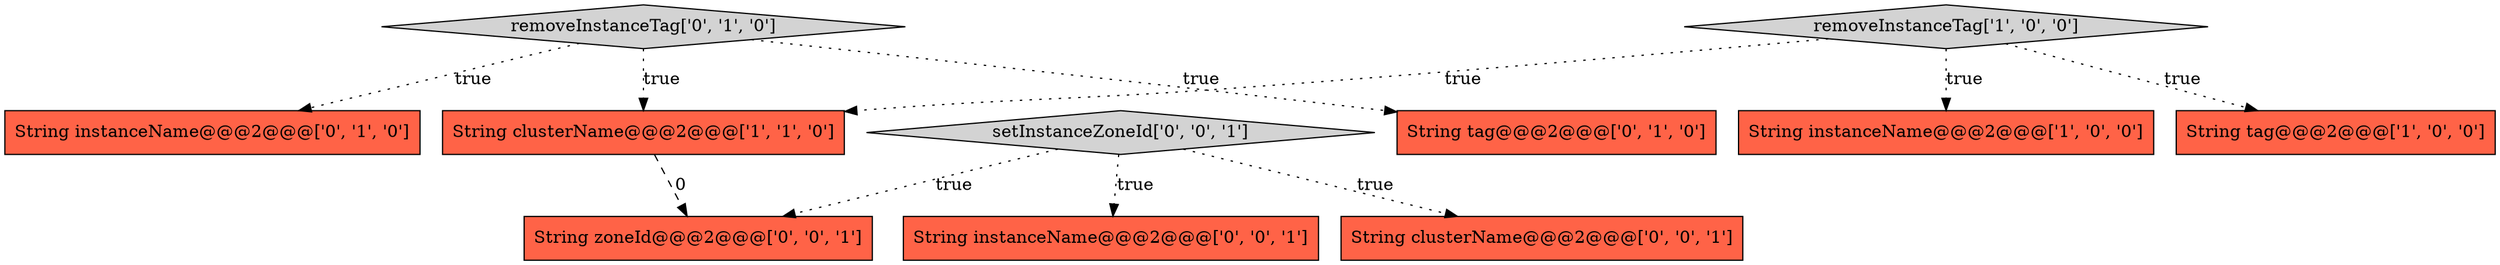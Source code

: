 digraph {
10 [style = filled, label = "String zoneId@@@2@@@['0', '0', '1']", fillcolor = tomato, shape = box image = "AAA0AAABBB3BBB"];
2 [style = filled, label = "String clusterName@@@2@@@['1', '1', '0']", fillcolor = tomato, shape = box image = "AAA0AAABBB1BBB"];
4 [style = filled, label = "String tag@@@2@@@['0', '1', '0']", fillcolor = tomato, shape = box image = "AAA0AAABBB2BBB"];
6 [style = filled, label = "removeInstanceTag['0', '1', '0']", fillcolor = lightgray, shape = diamond image = "AAA0AAABBB2BBB"];
8 [style = filled, label = "String instanceName@@@2@@@['0', '0', '1']", fillcolor = tomato, shape = box image = "AAA0AAABBB3BBB"];
9 [style = filled, label = "String clusterName@@@2@@@['0', '0', '1']", fillcolor = tomato, shape = box image = "AAA0AAABBB3BBB"];
7 [style = filled, label = "setInstanceZoneId['0', '0', '1']", fillcolor = lightgray, shape = diamond image = "AAA0AAABBB3BBB"];
5 [style = filled, label = "String instanceName@@@2@@@['0', '1', '0']", fillcolor = tomato, shape = box image = "AAA0AAABBB2BBB"];
0 [style = filled, label = "String instanceName@@@2@@@['1', '0', '0']", fillcolor = tomato, shape = box image = "AAA0AAABBB1BBB"];
1 [style = filled, label = "String tag@@@2@@@['1', '0', '0']", fillcolor = tomato, shape = box image = "AAA0AAABBB1BBB"];
3 [style = filled, label = "removeInstanceTag['1', '0', '0']", fillcolor = lightgray, shape = diamond image = "AAA0AAABBB1BBB"];
6->5 [style = dotted, label="true"];
6->2 [style = dotted, label="true"];
7->10 [style = dotted, label="true"];
7->9 [style = dotted, label="true"];
6->4 [style = dotted, label="true"];
7->8 [style = dotted, label="true"];
3->1 [style = dotted, label="true"];
2->10 [style = dashed, label="0"];
3->2 [style = dotted, label="true"];
3->0 [style = dotted, label="true"];
}
